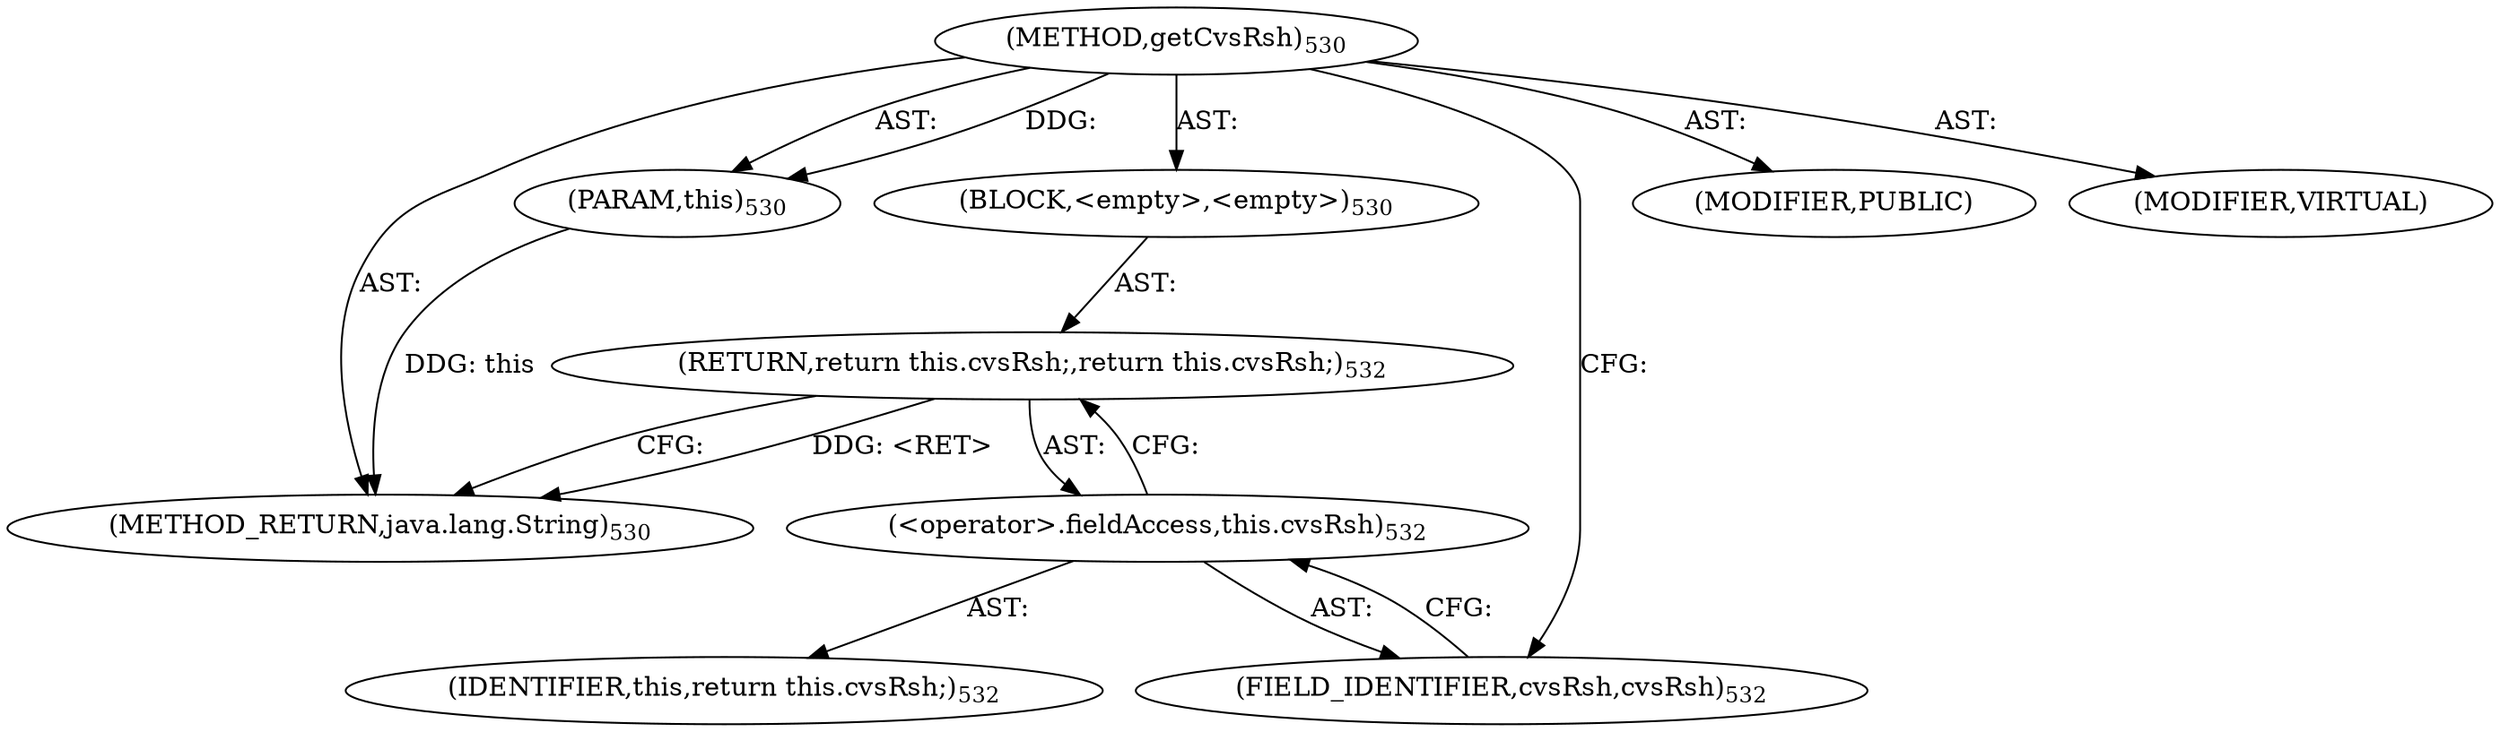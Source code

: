 digraph "getCvsRsh" {  
"111669149709" [label = <(METHOD,getCvsRsh)<SUB>530</SUB>> ]
"115964117003" [label = <(PARAM,this)<SUB>530</SUB>> ]
"25769803856" [label = <(BLOCK,&lt;empty&gt;,&lt;empty&gt;)<SUB>530</SUB>> ]
"146028888069" [label = <(RETURN,return this.cvsRsh;,return this.cvsRsh;)<SUB>532</SUB>> ]
"30064771395" [label = <(&lt;operator&gt;.fieldAccess,this.cvsRsh)<SUB>532</SUB>> ]
"68719476783" [label = <(IDENTIFIER,this,return this.cvsRsh;)<SUB>532</SUB>> ]
"55834574924" [label = <(FIELD_IDENTIFIER,cvsRsh,cvsRsh)<SUB>532</SUB>> ]
"133143986228" [label = <(MODIFIER,PUBLIC)> ]
"133143986229" [label = <(MODIFIER,VIRTUAL)> ]
"128849018893" [label = <(METHOD_RETURN,java.lang.String)<SUB>530</SUB>> ]
  "111669149709" -> "115964117003"  [ label = "AST: "] 
  "111669149709" -> "25769803856"  [ label = "AST: "] 
  "111669149709" -> "133143986228"  [ label = "AST: "] 
  "111669149709" -> "133143986229"  [ label = "AST: "] 
  "111669149709" -> "128849018893"  [ label = "AST: "] 
  "25769803856" -> "146028888069"  [ label = "AST: "] 
  "146028888069" -> "30064771395"  [ label = "AST: "] 
  "30064771395" -> "68719476783"  [ label = "AST: "] 
  "30064771395" -> "55834574924"  [ label = "AST: "] 
  "146028888069" -> "128849018893"  [ label = "CFG: "] 
  "30064771395" -> "146028888069"  [ label = "CFG: "] 
  "55834574924" -> "30064771395"  [ label = "CFG: "] 
  "111669149709" -> "55834574924"  [ label = "CFG: "] 
  "146028888069" -> "128849018893"  [ label = "DDG: &lt;RET&gt;"] 
  "115964117003" -> "128849018893"  [ label = "DDG: this"] 
  "111669149709" -> "115964117003"  [ label = "DDG: "] 
}
